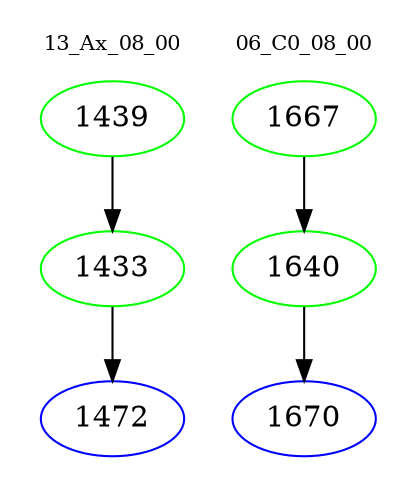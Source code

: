 digraph{
subgraph cluster_0 {
color = white
label = "13_Ax_08_00";
fontsize=10;
T0_1439 [label="1439", color="green"]
T0_1439 -> T0_1433 [color="black"]
T0_1433 [label="1433", color="green"]
T0_1433 -> T0_1472 [color="black"]
T0_1472 [label="1472", color="blue"]
}
subgraph cluster_1 {
color = white
label = "06_C0_08_00";
fontsize=10;
T1_1667 [label="1667", color="green"]
T1_1667 -> T1_1640 [color="black"]
T1_1640 [label="1640", color="green"]
T1_1640 -> T1_1670 [color="black"]
T1_1670 [label="1670", color="blue"]
}
}
